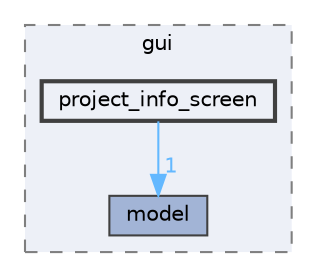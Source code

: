 digraph "C:/Github/PM3-Cable_Monitor/Software/Cable-Monitor_TouchGFX/Cable_Monitor_Horwey/TouchGFX/gui/include/gui/project_info_screen"
{
 // LATEX_PDF_SIZE
  bgcolor="transparent";
  edge [fontname=Helvetica,fontsize=10,labelfontname=Helvetica,labelfontsize=10];
  node [fontname=Helvetica,fontsize=10,shape=box,height=0.2,width=0.4];
  compound=true
  subgraph clusterdir_b06536b250956a6feb5134863578089f {
    graph [ bgcolor="#edf0f7", pencolor="grey50", label="gui", fontname=Helvetica,fontsize=10 style="filled,dashed", URL="dir_b06536b250956a6feb5134863578089f.html",tooltip=""]
  dir_d2caef49de2ed57468ff267ad03e39e4 [label="model", fillcolor="#a2b4d6", color="grey25", style="filled", URL="dir_d2caef49de2ed57468ff267ad03e39e4.html",tooltip=""];
  dir_ef0a9a0772e7853a0fe3616292d4703b [label="project_info_screen", fillcolor="#edf0f7", color="grey25", style="filled,bold", URL="dir_ef0a9a0772e7853a0fe3616292d4703b.html",tooltip=""];
  }
  dir_ef0a9a0772e7853a0fe3616292d4703b->dir_d2caef49de2ed57468ff267ad03e39e4 [headlabel="1", labeldistance=1.5 headhref="dir_000030_000028.html" href="dir_000030_000028.html" color="steelblue1" fontcolor="steelblue1"];
}
